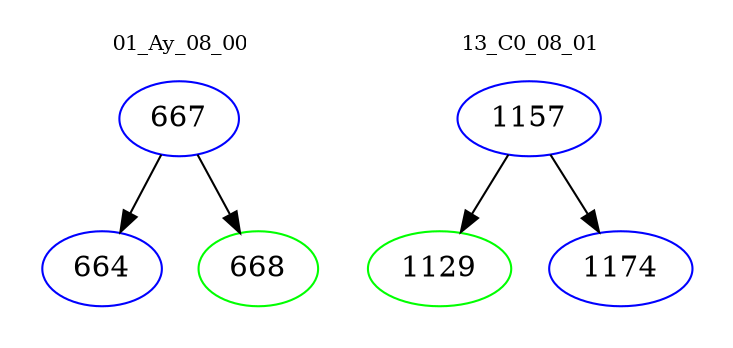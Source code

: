 digraph{
subgraph cluster_0 {
color = white
label = "01_Ay_08_00";
fontsize=10;
T0_667 [label="667", color="blue"]
T0_667 -> T0_664 [color="black"]
T0_664 [label="664", color="blue"]
T0_667 -> T0_668 [color="black"]
T0_668 [label="668", color="green"]
}
subgraph cluster_1 {
color = white
label = "13_C0_08_01";
fontsize=10;
T1_1157 [label="1157", color="blue"]
T1_1157 -> T1_1129 [color="black"]
T1_1129 [label="1129", color="green"]
T1_1157 -> T1_1174 [color="black"]
T1_1174 [label="1174", color="blue"]
}
}
